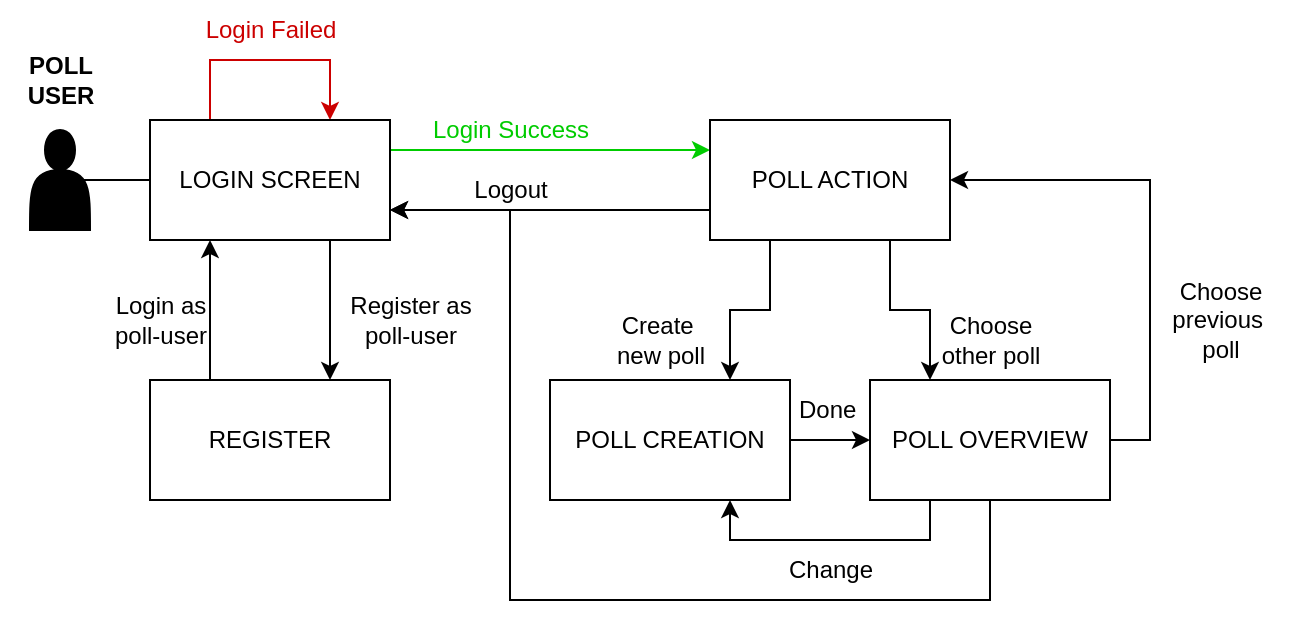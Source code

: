 <mxfile version="20.3.0" type="device"><diagram id="LItlk9lPw86CU3w1dnY6" name="Page-1"><mxGraphModel dx="1022" dy="428" grid="1" gridSize="10" guides="1" tooltips="1" connect="1" arrows="1" fold="1" page="1" pageScale="1" pageWidth="827" pageHeight="1169" math="0" shadow="0"><root><mxCell id="0"/><mxCell id="1" parent="0"/><mxCell id="EwLPd3daXY5u2sBcAmYO-1" style="edgeStyle=orthogonalEdgeStyle;rounded=0;orthogonalLoop=1;jettySize=auto;html=1;exitX=0.75;exitY=1;exitDx=0;exitDy=0;entryX=0.75;entryY=0;entryDx=0;entryDy=0;" parent="1" source="EwLPd3daXY5u2sBcAmYO-4" target="EwLPd3daXY5u2sBcAmYO-6" edge="1"><mxGeometry relative="1" as="geometry"/></mxCell><mxCell id="EwLPd3daXY5u2sBcAmYO-2" style="edgeStyle=orthogonalEdgeStyle;rounded=0;orthogonalLoop=1;jettySize=auto;html=1;exitX=0.25;exitY=0;exitDx=0;exitDy=0;entryX=0.75;entryY=0;entryDx=0;entryDy=0;fillColor=#f8cecc;strokeColor=#CC0000;" parent="1" source="EwLPd3daXY5u2sBcAmYO-4" target="EwLPd3daXY5u2sBcAmYO-4" edge="1"><mxGeometry relative="1" as="geometry"><mxPoint x="170" y="70" as="targetPoint"/><Array as="points"><mxPoint x="110" y="50"/><mxPoint x="170" y="50"/></Array></mxGeometry></mxCell><mxCell id="EwLPd3daXY5u2sBcAmYO-3" style="edgeStyle=orthogonalEdgeStyle;rounded=0;orthogonalLoop=1;jettySize=auto;html=1;exitX=1;exitY=0.25;exitDx=0;exitDy=0;strokeColor=#00CC00;fontColor=#00CC00;entryX=0;entryY=0.25;entryDx=0;entryDy=0;" parent="1" source="EwLPd3daXY5u2sBcAmYO-4" target="EwLPd3daXY5u2sBcAmYO-10" edge="1"><mxGeometry relative="1" as="geometry"><mxPoint x="280" y="130" as="targetPoint"/></mxGeometry></mxCell><mxCell id="EwLPd3daXY5u2sBcAmYO-4" value="LOGIN SCREEN" style="rounded=0;whiteSpace=wrap;html=1;strokeWidth=1;" parent="1" vertex="1"><mxGeometry x="80" y="80" width="120" height="60" as="geometry"/></mxCell><mxCell id="EwLPd3daXY5u2sBcAmYO-5" style="edgeStyle=orthogonalEdgeStyle;rounded=0;orthogonalLoop=1;jettySize=auto;html=1;exitX=0.25;exitY=0;exitDx=0;exitDy=0;entryX=0.25;entryY=1;entryDx=0;entryDy=0;" parent="1" source="EwLPd3daXY5u2sBcAmYO-6" target="EwLPd3daXY5u2sBcAmYO-4" edge="1"><mxGeometry relative="1" as="geometry"/></mxCell><mxCell id="EwLPd3daXY5u2sBcAmYO-6" value="REGISTER" style="rounded=0;whiteSpace=wrap;html=1;strokeWidth=1;" parent="1" vertex="1"><mxGeometry x="80" y="210" width="120" height="60" as="geometry"/></mxCell><mxCell id="EwLPd3daXY5u2sBcAmYO-7" style="edgeStyle=orthogonalEdgeStyle;rounded=0;orthogonalLoop=1;jettySize=auto;html=1;exitX=0;exitY=0.75;exitDx=0;exitDy=0;entryX=1;entryY=0.75;entryDx=0;entryDy=0;strokeColor=#000000;fontColor=#00CC00;" parent="1" source="EwLPd3daXY5u2sBcAmYO-10" target="EwLPd3daXY5u2sBcAmYO-4" edge="1"><mxGeometry relative="1" as="geometry"/></mxCell><mxCell id="EwLPd3daXY5u2sBcAmYO-49" style="edgeStyle=orthogonalEdgeStyle;rounded=0;orthogonalLoop=1;jettySize=auto;html=1;exitX=0.25;exitY=1;exitDx=0;exitDy=0;entryX=0.75;entryY=0;entryDx=0;entryDy=0;" parent="1" source="EwLPd3daXY5u2sBcAmYO-10" target="EwLPd3daXY5u2sBcAmYO-20" edge="1"><mxGeometry relative="1" as="geometry"/></mxCell><mxCell id="EwLPd3daXY5u2sBcAmYO-50" style="edgeStyle=orthogonalEdgeStyle;rounded=0;orthogonalLoop=1;jettySize=auto;html=1;exitX=0.75;exitY=1;exitDx=0;exitDy=0;entryX=0.25;entryY=0;entryDx=0;entryDy=0;" parent="1" source="EwLPd3daXY5u2sBcAmYO-10" target="EwLPd3daXY5u2sBcAmYO-31" edge="1"><mxGeometry relative="1" as="geometry"/></mxCell><mxCell id="EwLPd3daXY5u2sBcAmYO-10" value="POLL ACTION" style="rounded=0;whiteSpace=wrap;html=1;strokeWidth=1;" parent="1" vertex="1"><mxGeometry x="360" y="80" width="120" height="60" as="geometry"/></mxCell><mxCell id="EwLPd3daXY5u2sBcAmYO-11" value="&lt;font color=&quot;#cc0000&quot;&gt;Login Failed&lt;/font&gt;" style="text;html=1;align=center;verticalAlign=middle;resizable=0;points=[];autosize=1;strokeColor=none;fillColor=none;" parent="1" vertex="1"><mxGeometry x="95" y="20" width="90" height="30" as="geometry"/></mxCell><mxCell id="EwLPd3daXY5u2sBcAmYO-12" value="" style="shape=actor;whiteSpace=wrap;html=1;strokeWidth=1;fontColor=#CC0000;fillColor=#000000;" parent="1" vertex="1"><mxGeometry x="20" y="85" width="30" height="50" as="geometry"/></mxCell><mxCell id="EwLPd3daXY5u2sBcAmYO-13" value="" style="endArrow=none;html=1;rounded=0;strokeColor=#000000;fontColor=#CC0000;exitX=0.9;exitY=0.5;exitDx=0;exitDy=0;entryX=0;entryY=0.5;entryDx=0;entryDy=0;exitPerimeter=0;" parent="1" source="EwLPd3daXY5u2sBcAmYO-12" target="EwLPd3daXY5u2sBcAmYO-4" edge="1"><mxGeometry width="50" height="50" relative="1" as="geometry"><mxPoint x="380" y="240" as="sourcePoint"/><mxPoint x="430" y="190" as="targetPoint"/><Array as="points"/></mxGeometry></mxCell><mxCell id="EwLPd3daXY5u2sBcAmYO-14" value="&lt;font color=&quot;#00cc00&quot;&gt;Login Success&lt;/font&gt;" style="text;html=1;align=center;verticalAlign=middle;resizable=0;points=[];autosize=1;strokeColor=none;fillColor=none;fontColor=#CC0000;" parent="1" vertex="1"><mxGeometry x="210" y="70" width="100" height="30" as="geometry"/></mxCell><mxCell id="EwLPd3daXY5u2sBcAmYO-15" value="&lt;font color=&quot;#000000&quot;&gt;Logout&lt;/font&gt;" style="text;html=1;align=center;verticalAlign=middle;resizable=0;points=[];autosize=1;strokeColor=none;fillColor=none;fontColor=#00CC00;" parent="1" vertex="1"><mxGeometry x="230" y="100" width="60" height="30" as="geometry"/></mxCell><mxCell id="EwLPd3daXY5u2sBcAmYO-16" value="Register as &lt;br&gt;poll-user" style="text;html=1;align=center;verticalAlign=middle;resizable=0;points=[];autosize=1;strokeColor=none;fillColor=none;fontColor=#000000;" parent="1" vertex="1"><mxGeometry x="170" y="160" width="80" height="40" as="geometry"/></mxCell><mxCell id="EwLPd3daXY5u2sBcAmYO-17" value="Login as &lt;br&gt;poll-user" style="text;html=1;align=center;verticalAlign=middle;resizable=0;points=[];autosize=1;strokeColor=none;fillColor=none;fontColor=#000000;" parent="1" vertex="1"><mxGeometry x="50" y="160" width="70" height="40" as="geometry"/></mxCell><mxCell id="EwLPd3daXY5u2sBcAmYO-39" style="edgeStyle=orthogonalEdgeStyle;rounded=0;orthogonalLoop=1;jettySize=auto;html=1;exitX=1;exitY=0.5;exitDx=0;exitDy=0;entryX=0;entryY=0.5;entryDx=0;entryDy=0;" parent="1" source="EwLPd3daXY5u2sBcAmYO-20" target="EwLPd3daXY5u2sBcAmYO-31" edge="1"><mxGeometry relative="1" as="geometry"/></mxCell><mxCell id="EwLPd3daXY5u2sBcAmYO-24" value="&lt;b&gt;POLL&lt;br&gt;USER&lt;/b&gt;" style="text;html=1;align=center;verticalAlign=middle;resizable=0;points=[];autosize=1;strokeColor=none;fillColor=none;" parent="1" vertex="1"><mxGeometry x="5" y="40" width="60" height="40" as="geometry"/></mxCell><mxCell id="EwLPd3daXY5u2sBcAmYO-28" value="Create&amp;nbsp;&lt;br&gt;new poll" style="text;html=1;align=center;verticalAlign=middle;resizable=0;points=[];autosize=1;strokeColor=none;fillColor=none;" parent="1" vertex="1"><mxGeometry x="300" y="170" width="70" height="40" as="geometry"/></mxCell><mxCell id="EwLPd3daXY5u2sBcAmYO-30" value="Choose&lt;br&gt;previous&amp;nbsp;&lt;br&gt;poll" style="text;html=1;align=center;verticalAlign=middle;resizable=0;points=[];autosize=1;strokeColor=none;fillColor=none;" parent="1" vertex="1"><mxGeometry x="580" y="150" width="70" height="60" as="geometry"/></mxCell><mxCell id="EwLPd3daXY5u2sBcAmYO-40" style="edgeStyle=orthogonalEdgeStyle;rounded=0;orthogonalLoop=1;jettySize=auto;html=1;exitX=0.25;exitY=1;exitDx=0;exitDy=0;entryX=0.75;entryY=1;entryDx=0;entryDy=0;" parent="1" source="EwLPd3daXY5u2sBcAmYO-31" target="EwLPd3daXY5u2sBcAmYO-20" edge="1"><mxGeometry relative="1" as="geometry"/></mxCell><mxCell id="EwLPd3daXY5u2sBcAmYO-43" style="edgeStyle=orthogonalEdgeStyle;rounded=0;orthogonalLoop=1;jettySize=auto;html=1;exitX=0.75;exitY=1;exitDx=0;exitDy=0;entryX=1;entryY=0.75;entryDx=0;entryDy=0;" parent="1" source="EwLPd3daXY5u2sBcAmYO-31" target="EwLPd3daXY5u2sBcAmYO-4" edge="1"><mxGeometry relative="1" as="geometry"><Array as="points"><mxPoint x="500" y="270"/><mxPoint x="500" y="320"/><mxPoint x="260" y="320"/><mxPoint x="260" y="125"/></Array></mxGeometry></mxCell><mxCell id="EwLPd3daXY5u2sBcAmYO-52" style="edgeStyle=orthogonalEdgeStyle;rounded=0;orthogonalLoop=1;jettySize=auto;html=1;exitX=1;exitY=0.5;exitDx=0;exitDy=0;entryX=1;entryY=0.5;entryDx=0;entryDy=0;" parent="1" source="EwLPd3daXY5u2sBcAmYO-31" target="EwLPd3daXY5u2sBcAmYO-10" edge="1"><mxGeometry relative="1" as="geometry"/></mxCell><mxCell id="EwLPd3daXY5u2sBcAmYO-31" value="POLL OVERVIEW" style="rounded=0;whiteSpace=wrap;html=1;" parent="1" vertex="1"><mxGeometry x="440" y="210" width="120" height="60" as="geometry"/></mxCell><mxCell id="EwLPd3daXY5u2sBcAmYO-33" value="Done&amp;nbsp;" style="text;html=1;align=center;verticalAlign=middle;resizable=0;points=[];autosize=1;strokeColor=none;fillColor=none;" parent="1" vertex="1"><mxGeometry x="390" y="210" width="60" height="30" as="geometry"/></mxCell><mxCell id="EwLPd3daXY5u2sBcAmYO-35" value="Change" style="text;html=1;align=center;verticalAlign=middle;resizable=0;points=[];autosize=1;strokeColor=none;fillColor=none;" parent="1" vertex="1"><mxGeometry x="385" y="290" width="70" height="30" as="geometry"/></mxCell><mxCell id="EwLPd3daXY5u2sBcAmYO-42" value="Choose&lt;br&gt;other poll" style="text;html=1;align=center;verticalAlign=middle;resizable=0;points=[];autosize=1;strokeColor=none;fillColor=none;" parent="1" vertex="1"><mxGeometry x="465" y="170" width="70" height="40" as="geometry"/></mxCell><mxCell id="EwLPd3daXY5u2sBcAmYO-20" value="POLL CREATION" style="rounded=0;whiteSpace=wrap;html=1;strokeWidth=1;fontColor=#000000;fillColor=default;" parent="1" vertex="1"><mxGeometry x="280" y="210" width="120" height="60" as="geometry"/></mxCell></root></mxGraphModel></diagram></mxfile>